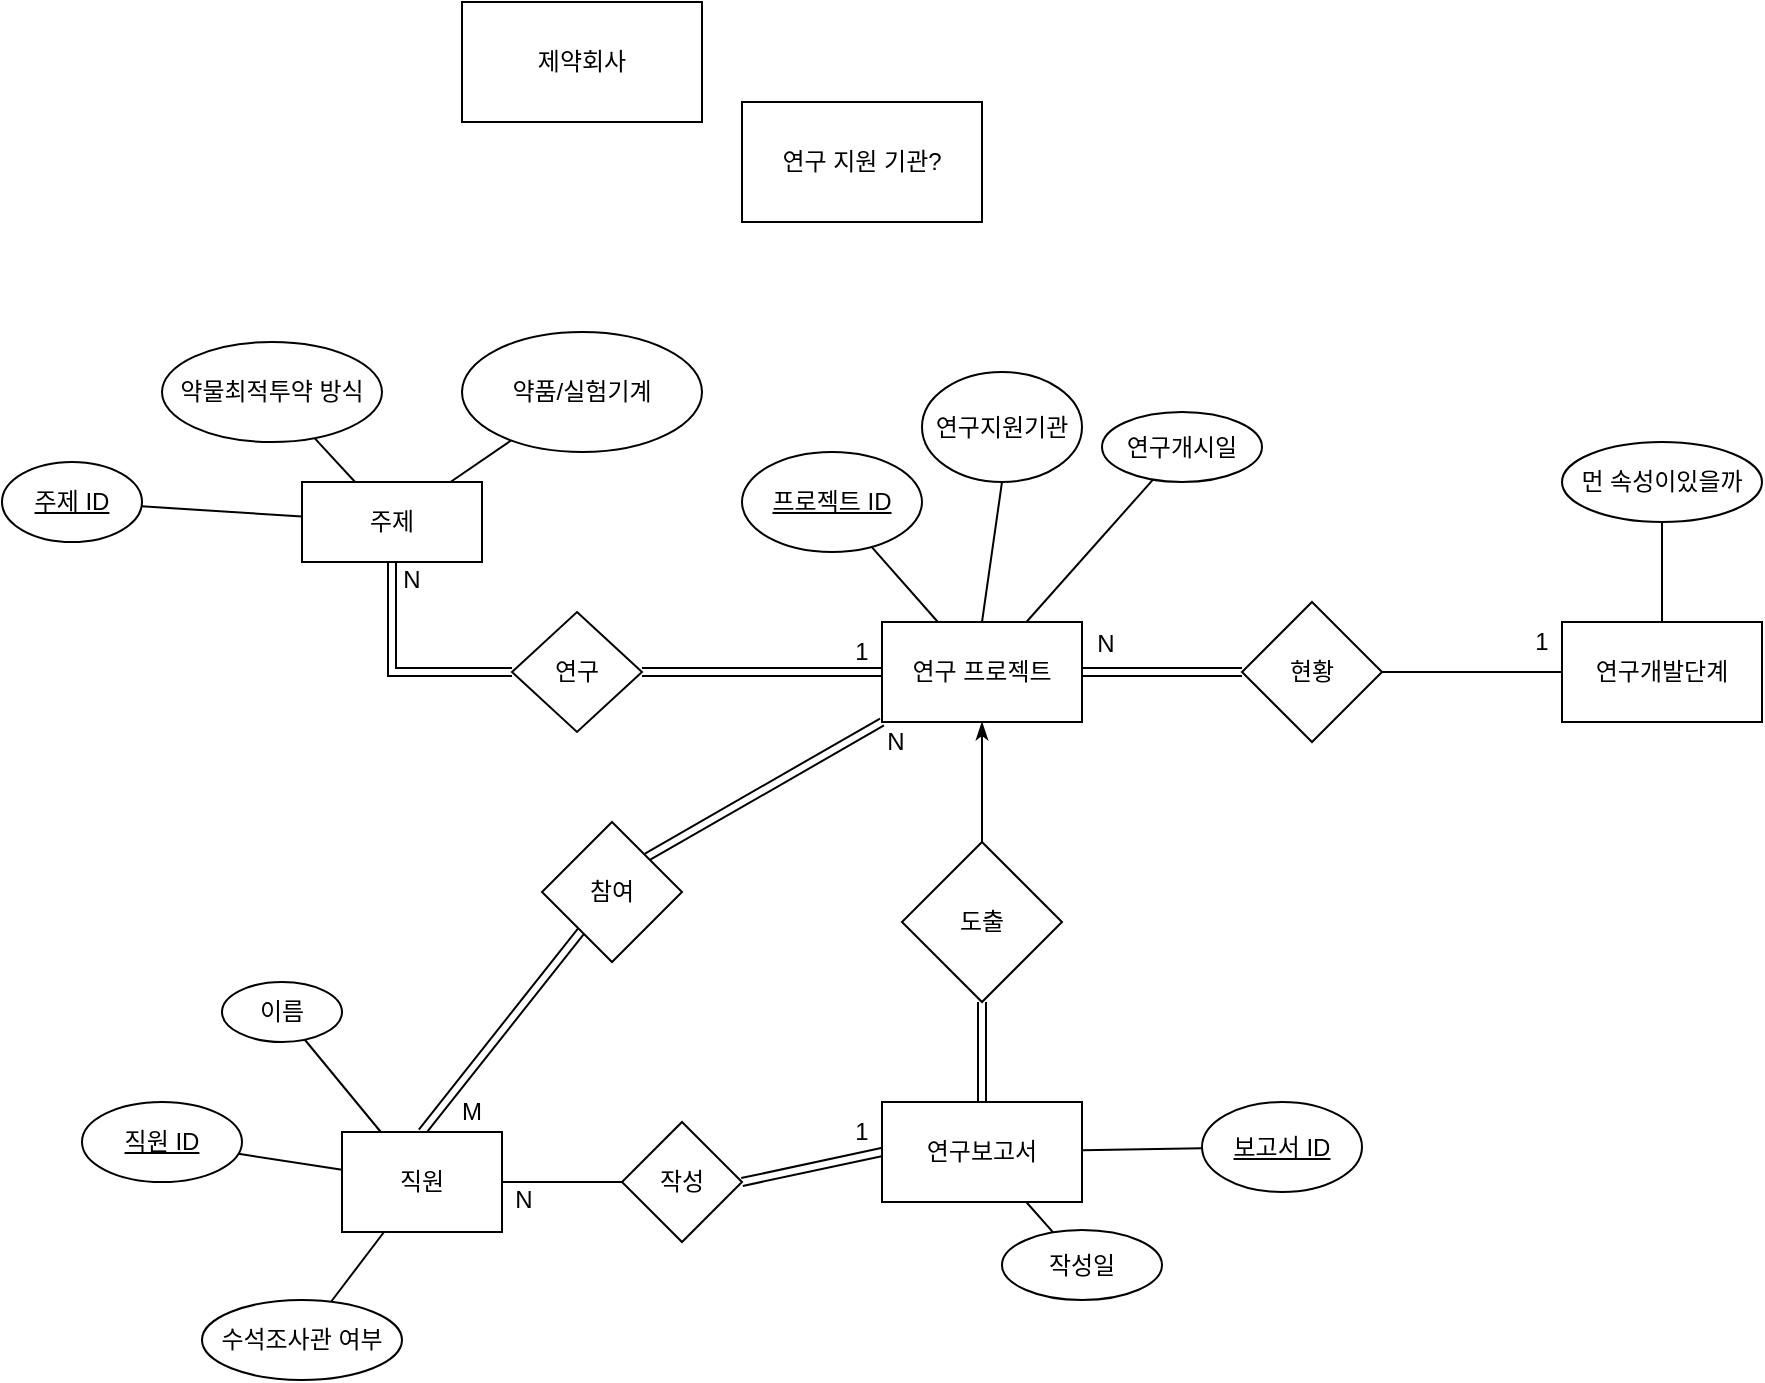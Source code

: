 <mxfile version="20.5.3" type="github">
  <diagram id="vzUAhLUFLshb-A-DB3ks" name="Page-1">
    <mxGraphModel dx="2304" dy="854" grid="1" gridSize="10" guides="1" tooltips="1" connect="1" arrows="1" fold="1" page="1" pageScale="1" pageWidth="850" pageHeight="1100" math="0" shadow="0">
      <root>
        <mxCell id="0" />
        <mxCell id="1" parent="0" />
        <mxCell id="ZPAmYN_CkGYpbZMgs9YU-15" style="rounded=0;orthogonalLoop=1;jettySize=auto;html=1;exitX=0.5;exitY=0;exitDx=0;exitDy=0;entryX=0.5;entryY=1;entryDx=0;entryDy=0;endArrow=none;endFill=0;" edge="1" parent="1" source="ZPAmYN_CkGYpbZMgs9YU-1" target="ZPAmYN_CkGYpbZMgs9YU-3">
          <mxGeometry relative="1" as="geometry" />
        </mxCell>
        <mxCell id="ZPAmYN_CkGYpbZMgs9YU-18" value="" style="edgeStyle=orthogonalEdgeStyle;rounded=0;orthogonalLoop=1;jettySize=auto;html=1;endArrow=none;endFill=0;entryX=0.5;entryY=1;entryDx=0;entryDy=0;startArrow=none;shape=link;" edge="1" parent="1" source="ZPAmYN_CkGYpbZMgs9YU-53" target="ZPAmYN_CkGYpbZMgs9YU-19">
          <mxGeometry relative="1" as="geometry">
            <mxPoint x="270" y="410" as="targetPoint" />
          </mxGeometry>
        </mxCell>
        <mxCell id="ZPAmYN_CkGYpbZMgs9YU-67" value="" style="edgeStyle=none;rounded=0;orthogonalLoop=1;jettySize=auto;html=1;endArrow=none;endFill=0;" edge="1" parent="1" source="ZPAmYN_CkGYpbZMgs9YU-1" target="ZPAmYN_CkGYpbZMgs9YU-66">
          <mxGeometry relative="1" as="geometry" />
        </mxCell>
        <mxCell id="ZPAmYN_CkGYpbZMgs9YU-69" style="edgeStyle=none;rounded=0;orthogonalLoop=1;jettySize=auto;html=1;exitX=1;exitY=0.5;exitDx=0;exitDy=0;entryX=0;entryY=0.5;entryDx=0;entryDy=0;endArrow=none;endFill=0;shape=link;" edge="1" parent="1" source="ZPAmYN_CkGYpbZMgs9YU-1" target="ZPAmYN_CkGYpbZMgs9YU-68">
          <mxGeometry relative="1" as="geometry" />
        </mxCell>
        <mxCell id="ZPAmYN_CkGYpbZMgs9YU-78" value="" style="edgeStyle=none;rounded=0;orthogonalLoop=1;jettySize=auto;html=1;endArrow=none;endFill=0;" edge="1" parent="1" source="ZPAmYN_CkGYpbZMgs9YU-1" target="ZPAmYN_CkGYpbZMgs9YU-77">
          <mxGeometry relative="1" as="geometry" />
        </mxCell>
        <mxCell id="ZPAmYN_CkGYpbZMgs9YU-1" value="연구 프로젝트" style="rounded=0;whiteSpace=wrap;html=1;" vertex="1" parent="1">
          <mxGeometry x="350" y="450" width="100" height="50" as="geometry" />
        </mxCell>
        <mxCell id="ZPAmYN_CkGYpbZMgs9YU-3" value="연구지원기관" style="ellipse;whiteSpace=wrap;html=1;" vertex="1" parent="1">
          <mxGeometry x="370" y="325" width="80" height="55" as="geometry" />
        </mxCell>
        <mxCell id="ZPAmYN_CkGYpbZMgs9YU-13" value="" style="edgeStyle=orthogonalEdgeStyle;rounded=0;orthogonalLoop=1;jettySize=auto;html=1;endArrow=none;endFill=0;" edge="1" parent="1" source="ZPAmYN_CkGYpbZMgs9YU-5" target="ZPAmYN_CkGYpbZMgs9YU-12">
          <mxGeometry relative="1" as="geometry" />
        </mxCell>
        <mxCell id="ZPAmYN_CkGYpbZMgs9YU-5" value="연구개발단계" style="rounded=0;whiteSpace=wrap;html=1;" vertex="1" parent="1">
          <mxGeometry x="690" y="450" width="100" height="50" as="geometry" />
        </mxCell>
        <mxCell id="ZPAmYN_CkGYpbZMgs9YU-12" value="먼 속성이있을까" style="ellipse;whiteSpace=wrap;html=1;rounded=0;" vertex="1" parent="1">
          <mxGeometry x="690" y="360" width="100" height="40" as="geometry" />
        </mxCell>
        <mxCell id="ZPAmYN_CkGYpbZMgs9YU-22" value="" style="edgeStyle=none;rounded=0;orthogonalLoop=1;jettySize=auto;html=1;endArrow=none;endFill=0;" edge="1" parent="1" source="ZPAmYN_CkGYpbZMgs9YU-19" target="ZPAmYN_CkGYpbZMgs9YU-21">
          <mxGeometry relative="1" as="geometry" />
        </mxCell>
        <mxCell id="ZPAmYN_CkGYpbZMgs9YU-24" value="" style="edgeStyle=none;rounded=0;orthogonalLoop=1;jettySize=auto;html=1;endArrow=none;endFill=0;" edge="1" parent="1" source="ZPAmYN_CkGYpbZMgs9YU-19" target="ZPAmYN_CkGYpbZMgs9YU-23">
          <mxGeometry relative="1" as="geometry" />
        </mxCell>
        <mxCell id="ZPAmYN_CkGYpbZMgs9YU-74" value="" style="edgeStyle=none;rounded=0;orthogonalLoop=1;jettySize=auto;html=1;endArrow=none;endFill=0;" edge="1" parent="1" source="ZPAmYN_CkGYpbZMgs9YU-19" target="ZPAmYN_CkGYpbZMgs9YU-73">
          <mxGeometry relative="1" as="geometry" />
        </mxCell>
        <mxCell id="ZPAmYN_CkGYpbZMgs9YU-19" value="주제" style="rounded=0;whiteSpace=wrap;html=1;" vertex="1" parent="1">
          <mxGeometry x="60" y="380" width="90" height="40" as="geometry" />
        </mxCell>
        <mxCell id="ZPAmYN_CkGYpbZMgs9YU-21" value="약물최적투약 방식" style="ellipse;whiteSpace=wrap;html=1;rounded=0;" vertex="1" parent="1">
          <mxGeometry x="-10" y="310" width="110" height="50" as="geometry" />
        </mxCell>
        <mxCell id="ZPAmYN_CkGYpbZMgs9YU-23" value="약품/실험기계" style="ellipse;whiteSpace=wrap;html=1;rounded=0;" vertex="1" parent="1">
          <mxGeometry x="140" y="305" width="120" height="60" as="geometry" />
        </mxCell>
        <mxCell id="ZPAmYN_CkGYpbZMgs9YU-33" value="" style="edgeStyle=none;rounded=0;orthogonalLoop=1;jettySize=auto;html=1;endArrow=none;endFill=0;" edge="1" parent="1" source="ZPAmYN_CkGYpbZMgs9YU-25" target="ZPAmYN_CkGYpbZMgs9YU-32">
          <mxGeometry relative="1" as="geometry" />
        </mxCell>
        <mxCell id="ZPAmYN_CkGYpbZMgs9YU-40" value="" style="edgeStyle=none;rounded=0;orthogonalLoop=1;jettySize=auto;html=1;endArrow=none;endFill=0;" edge="1" parent="1" source="ZPAmYN_CkGYpbZMgs9YU-25" target="ZPAmYN_CkGYpbZMgs9YU-39">
          <mxGeometry relative="1" as="geometry" />
        </mxCell>
        <mxCell id="ZPAmYN_CkGYpbZMgs9YU-25" value="연구보고서" style="rounded=0;whiteSpace=wrap;html=1;" vertex="1" parent="1">
          <mxGeometry x="350" y="690" width="100" height="50" as="geometry" />
        </mxCell>
        <mxCell id="ZPAmYN_CkGYpbZMgs9YU-29" style="edgeStyle=none;rounded=0;orthogonalLoop=1;jettySize=auto;html=1;exitX=0.5;exitY=1;exitDx=0;exitDy=0;entryX=0.5;entryY=0;entryDx=0;entryDy=0;endArrow=none;endFill=0;shape=link;" edge="1" parent="1" source="ZPAmYN_CkGYpbZMgs9YU-27" target="ZPAmYN_CkGYpbZMgs9YU-25">
          <mxGeometry relative="1" as="geometry" />
        </mxCell>
        <mxCell id="ZPAmYN_CkGYpbZMgs9YU-57" style="edgeStyle=none;rounded=0;orthogonalLoop=1;jettySize=auto;html=1;exitX=0.5;exitY=0;exitDx=0;exitDy=0;entryX=0.5;entryY=1;entryDx=0;entryDy=0;endArrow=classicThin;endFill=1;" edge="1" parent="1" source="ZPAmYN_CkGYpbZMgs9YU-27" target="ZPAmYN_CkGYpbZMgs9YU-1">
          <mxGeometry relative="1" as="geometry" />
        </mxCell>
        <mxCell id="ZPAmYN_CkGYpbZMgs9YU-27" value="도출" style="rhombus;whiteSpace=wrap;html=1;" vertex="1" parent="1">
          <mxGeometry x="360" y="560" width="80" height="80" as="geometry" />
        </mxCell>
        <mxCell id="ZPAmYN_CkGYpbZMgs9YU-32" value="작성일" style="ellipse;whiteSpace=wrap;html=1;rounded=0;" vertex="1" parent="1">
          <mxGeometry x="410" y="754" width="80" height="35" as="geometry" />
        </mxCell>
        <mxCell id="ZPAmYN_CkGYpbZMgs9YU-42" value="" style="edgeStyle=none;rounded=0;orthogonalLoop=1;jettySize=auto;html=1;endArrow=none;endFill=0;" edge="1" parent="1" source="ZPAmYN_CkGYpbZMgs9YU-38" target="ZPAmYN_CkGYpbZMgs9YU-41">
          <mxGeometry relative="1" as="geometry" />
        </mxCell>
        <mxCell id="ZPAmYN_CkGYpbZMgs9YU-44" value="" style="edgeStyle=none;rounded=0;orthogonalLoop=1;jettySize=auto;html=1;endArrow=none;endFill=0;" edge="1" parent="1" source="ZPAmYN_CkGYpbZMgs9YU-38" target="ZPAmYN_CkGYpbZMgs9YU-43">
          <mxGeometry relative="1" as="geometry" />
        </mxCell>
        <mxCell id="ZPAmYN_CkGYpbZMgs9YU-49" style="edgeStyle=none;rounded=0;orthogonalLoop=1;jettySize=auto;html=1;exitX=0.5;exitY=0;exitDx=0;exitDy=0;endArrow=none;endFill=0;shape=link;" edge="1" parent="1" source="ZPAmYN_CkGYpbZMgs9YU-38" target="ZPAmYN_CkGYpbZMgs9YU-47">
          <mxGeometry relative="1" as="geometry" />
        </mxCell>
        <mxCell id="ZPAmYN_CkGYpbZMgs9YU-62" style="edgeStyle=none;rounded=0;orthogonalLoop=1;jettySize=auto;html=1;exitX=1;exitY=0.5;exitDx=0;exitDy=0;entryX=0;entryY=0.5;entryDx=0;entryDy=0;endArrow=none;endFill=0;" edge="1" parent="1" source="ZPAmYN_CkGYpbZMgs9YU-38" target="ZPAmYN_CkGYpbZMgs9YU-61">
          <mxGeometry relative="1" as="geometry" />
        </mxCell>
        <mxCell id="ZPAmYN_CkGYpbZMgs9YU-76" value="" style="edgeStyle=none;rounded=0;orthogonalLoop=1;jettySize=auto;html=1;endArrow=none;endFill=0;" edge="1" parent="1" source="ZPAmYN_CkGYpbZMgs9YU-38" target="ZPAmYN_CkGYpbZMgs9YU-75">
          <mxGeometry relative="1" as="geometry" />
        </mxCell>
        <mxCell id="ZPAmYN_CkGYpbZMgs9YU-38" value="직원" style="rounded=0;whiteSpace=wrap;html=1;" vertex="1" parent="1">
          <mxGeometry x="80" y="705" width="80" height="50" as="geometry" />
        </mxCell>
        <mxCell id="ZPAmYN_CkGYpbZMgs9YU-39" value="&lt;u&gt;보고서 ID&lt;/u&gt;" style="ellipse;whiteSpace=wrap;html=1;rounded=0;" vertex="1" parent="1">
          <mxGeometry x="510" y="690" width="80" height="45" as="geometry" />
        </mxCell>
        <mxCell id="ZPAmYN_CkGYpbZMgs9YU-41" value="&lt;u&gt;직원 ID&lt;/u&gt;" style="ellipse;whiteSpace=wrap;html=1;rounded=0;" vertex="1" parent="1">
          <mxGeometry x="-50" y="690" width="80" height="40" as="geometry" />
        </mxCell>
        <mxCell id="ZPAmYN_CkGYpbZMgs9YU-43" value="이름" style="ellipse;whiteSpace=wrap;html=1;rounded=0;" vertex="1" parent="1">
          <mxGeometry x="20" y="630" width="60" height="30" as="geometry" />
        </mxCell>
        <mxCell id="ZPAmYN_CkGYpbZMgs9YU-50" style="edgeStyle=none;rounded=0;orthogonalLoop=1;jettySize=auto;html=1;exitX=1;exitY=0;exitDx=0;exitDy=0;entryX=0;entryY=1;entryDx=0;entryDy=0;endArrow=none;endFill=0;shape=link;" edge="1" parent="1" source="ZPAmYN_CkGYpbZMgs9YU-47" target="ZPAmYN_CkGYpbZMgs9YU-1">
          <mxGeometry relative="1" as="geometry" />
        </mxCell>
        <mxCell id="ZPAmYN_CkGYpbZMgs9YU-47" value="참여" style="rhombus;whiteSpace=wrap;html=1;" vertex="1" parent="1">
          <mxGeometry x="180" y="550" width="70" height="70" as="geometry" />
        </mxCell>
        <mxCell id="ZPAmYN_CkGYpbZMgs9YU-51" value="M" style="text;html=1;strokeColor=none;fillColor=none;align=center;verticalAlign=middle;whiteSpace=wrap;rounded=0;" vertex="1" parent="1">
          <mxGeometry x="115" y="680" width="60" height="30" as="geometry" />
        </mxCell>
        <mxCell id="ZPAmYN_CkGYpbZMgs9YU-52" value="N" style="text;html=1;strokeColor=none;fillColor=none;align=center;verticalAlign=middle;whiteSpace=wrap;rounded=0;" vertex="1" parent="1">
          <mxGeometry x="327" y="495" width="60" height="30" as="geometry" />
        </mxCell>
        <mxCell id="ZPAmYN_CkGYpbZMgs9YU-53" value="연구" style="rhombus;whiteSpace=wrap;html=1;" vertex="1" parent="1">
          <mxGeometry x="165" y="445" width="65" height="60" as="geometry" />
        </mxCell>
        <mxCell id="ZPAmYN_CkGYpbZMgs9YU-54" value="" style="rounded=0;orthogonalLoop=1;jettySize=auto;html=1;endArrow=none;endFill=0;entryX=1;entryY=0.5;entryDx=0;entryDy=0;exitX=0;exitY=0.5;exitDx=0;exitDy=0;shape=link;" edge="1" parent="1" source="ZPAmYN_CkGYpbZMgs9YU-1" target="ZPAmYN_CkGYpbZMgs9YU-53">
          <mxGeometry relative="1" as="geometry">
            <mxPoint x="340" y="475" as="sourcePoint" />
            <mxPoint x="105" y="420" as="targetPoint" />
          </mxGeometry>
        </mxCell>
        <mxCell id="ZPAmYN_CkGYpbZMgs9YU-55" style="edgeStyle=none;shape=link;rounded=0;orthogonalLoop=1;jettySize=auto;html=1;entryX=0;entryY=0.5;entryDx=0;entryDy=0;endArrow=none;endFill=0;" edge="1" parent="1" source="ZPAmYN_CkGYpbZMgs9YU-1" target="ZPAmYN_CkGYpbZMgs9YU-1">
          <mxGeometry relative="1" as="geometry" />
        </mxCell>
        <mxCell id="ZPAmYN_CkGYpbZMgs9YU-56" value="1" style="text;html=1;strokeColor=none;fillColor=none;align=center;verticalAlign=middle;whiteSpace=wrap;rounded=0;" vertex="1" parent="1">
          <mxGeometry x="310" y="450" width="60" height="30" as="geometry" />
        </mxCell>
        <mxCell id="ZPAmYN_CkGYpbZMgs9YU-58" value="N" style="text;html=1;strokeColor=none;fillColor=none;align=center;verticalAlign=middle;whiteSpace=wrap;rounded=0;" vertex="1" parent="1">
          <mxGeometry x="85" y="413.5" width="60" height="30" as="geometry" />
        </mxCell>
        <mxCell id="ZPAmYN_CkGYpbZMgs9YU-63" style="edgeStyle=none;rounded=0;orthogonalLoop=1;jettySize=auto;html=1;exitX=1;exitY=0.5;exitDx=0;exitDy=0;entryX=0;entryY=0.5;entryDx=0;entryDy=0;endArrow=none;endFill=0;shape=link;" edge="1" parent="1" source="ZPAmYN_CkGYpbZMgs9YU-61" target="ZPAmYN_CkGYpbZMgs9YU-25">
          <mxGeometry relative="1" as="geometry" />
        </mxCell>
        <mxCell id="ZPAmYN_CkGYpbZMgs9YU-61" value="작성" style="rhombus;whiteSpace=wrap;html=1;" vertex="1" parent="1">
          <mxGeometry x="220" y="700" width="60" height="60" as="geometry" />
        </mxCell>
        <mxCell id="ZPAmYN_CkGYpbZMgs9YU-64" value="N" style="text;html=1;strokeColor=none;fillColor=none;align=center;verticalAlign=middle;whiteSpace=wrap;rounded=0;" vertex="1" parent="1">
          <mxGeometry x="141" y="724" width="60" height="30" as="geometry" />
        </mxCell>
        <mxCell id="ZPAmYN_CkGYpbZMgs9YU-65" value="1" style="text;html=1;strokeColor=none;fillColor=none;align=center;verticalAlign=middle;whiteSpace=wrap;rounded=0;" vertex="1" parent="1">
          <mxGeometry x="310" y="690" width="60" height="30" as="geometry" />
        </mxCell>
        <mxCell id="ZPAmYN_CkGYpbZMgs9YU-66" value="&lt;u&gt;프로젝트 ID&lt;/u&gt;" style="ellipse;whiteSpace=wrap;html=1;rounded=0;" vertex="1" parent="1">
          <mxGeometry x="280" y="365" width="90" height="50" as="geometry" />
        </mxCell>
        <mxCell id="ZPAmYN_CkGYpbZMgs9YU-70" style="edgeStyle=none;rounded=0;orthogonalLoop=1;jettySize=auto;html=1;exitX=1;exitY=0.5;exitDx=0;exitDy=0;entryX=0;entryY=0.5;entryDx=0;entryDy=0;endArrow=none;endFill=0;" edge="1" parent="1" source="ZPAmYN_CkGYpbZMgs9YU-68" target="ZPAmYN_CkGYpbZMgs9YU-5">
          <mxGeometry relative="1" as="geometry" />
        </mxCell>
        <mxCell id="ZPAmYN_CkGYpbZMgs9YU-68" value="현황" style="rhombus;whiteSpace=wrap;html=1;" vertex="1" parent="1">
          <mxGeometry x="530" y="440" width="70" height="70" as="geometry" />
        </mxCell>
        <mxCell id="ZPAmYN_CkGYpbZMgs9YU-71" value="1" style="text;html=1;strokeColor=none;fillColor=none;align=center;verticalAlign=middle;whiteSpace=wrap;rounded=0;" vertex="1" parent="1">
          <mxGeometry x="650" y="445" width="60" height="30" as="geometry" />
        </mxCell>
        <mxCell id="ZPAmYN_CkGYpbZMgs9YU-72" value="N" style="text;html=1;strokeColor=none;fillColor=none;align=center;verticalAlign=middle;whiteSpace=wrap;rounded=0;" vertex="1" parent="1">
          <mxGeometry x="432" y="446" width="60" height="30" as="geometry" />
        </mxCell>
        <mxCell id="ZPAmYN_CkGYpbZMgs9YU-73" value="&lt;u&gt;주제 ID&lt;/u&gt;" style="ellipse;whiteSpace=wrap;html=1;rounded=0;" vertex="1" parent="1">
          <mxGeometry x="-90" y="370" width="70" height="40" as="geometry" />
        </mxCell>
        <mxCell id="ZPAmYN_CkGYpbZMgs9YU-75" value="수석조사관 여부" style="ellipse;whiteSpace=wrap;html=1;rounded=0;" vertex="1" parent="1">
          <mxGeometry x="10" y="789" width="100" height="40" as="geometry" />
        </mxCell>
        <mxCell id="ZPAmYN_CkGYpbZMgs9YU-77" value="연구개시일" style="ellipse;whiteSpace=wrap;html=1;rounded=0;" vertex="1" parent="1">
          <mxGeometry x="460" y="345" width="80" height="35" as="geometry" />
        </mxCell>
        <mxCell id="ZPAmYN_CkGYpbZMgs9YU-79" value="연구 지원 기관?" style="rounded=0;whiteSpace=wrap;html=1;" vertex="1" parent="1">
          <mxGeometry x="280" y="190" width="120" height="60" as="geometry" />
        </mxCell>
        <mxCell id="ZPAmYN_CkGYpbZMgs9YU-81" value="제약회사" style="rounded=0;whiteSpace=wrap;html=1;" vertex="1" parent="1">
          <mxGeometry x="140" y="140" width="120" height="60" as="geometry" />
        </mxCell>
      </root>
    </mxGraphModel>
  </diagram>
</mxfile>

